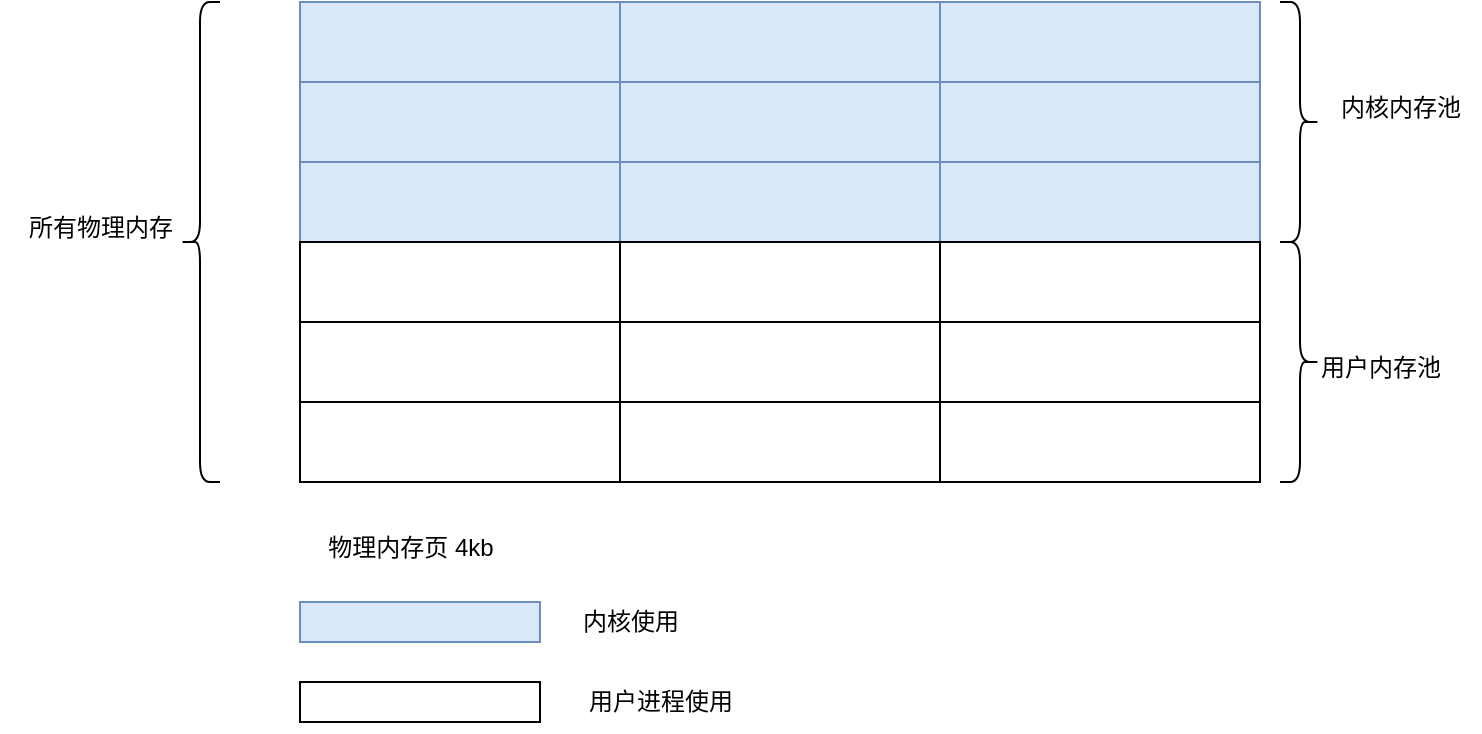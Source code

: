 <mxfile version="21.2.9" type="github">
  <diagram name="第 1 页" id="RgNuyS6xhLo1gx0PP2Xw">
    <mxGraphModel dx="1621" dy="452" grid="1" gridSize="10" guides="1" tooltips="1" connect="1" arrows="1" fold="1" page="1" pageScale="1" pageWidth="827" pageHeight="1169" math="0" shadow="0">
      <root>
        <mxCell id="0" />
        <mxCell id="1" parent="0" />
        <mxCell id="K-w6zlrJZbUvmpbufSM3-1" value="" style="rounded=0;whiteSpace=wrap;html=1;" vertex="1" parent="1">
          <mxGeometry x="120" y="80" width="480" height="240" as="geometry" />
        </mxCell>
        <mxCell id="K-w6zlrJZbUvmpbufSM3-2" value="" style="rounded=0;whiteSpace=wrap;html=1;fillColor=#dae8fc;strokeColor=#6c8ebf;" vertex="1" parent="1">
          <mxGeometry x="120" y="80" width="160" height="40" as="geometry" />
        </mxCell>
        <mxCell id="K-w6zlrJZbUvmpbufSM3-3" value="" style="rounded=0;whiteSpace=wrap;html=1;fillColor=#dae8fc;strokeColor=#6c8ebf;" vertex="1" parent="1">
          <mxGeometry x="280" y="80" width="160" height="40" as="geometry" />
        </mxCell>
        <mxCell id="K-w6zlrJZbUvmpbufSM3-4" value="" style="rounded=0;whiteSpace=wrap;html=1;fillColor=#dae8fc;strokeColor=#6c8ebf;" vertex="1" parent="1">
          <mxGeometry x="440" y="80" width="160" height="40" as="geometry" />
        </mxCell>
        <mxCell id="K-w6zlrJZbUvmpbufSM3-5" value="" style="rounded=0;whiteSpace=wrap;html=1;fillColor=#dae8fc;strokeColor=#6c8ebf;" vertex="1" parent="1">
          <mxGeometry x="120" y="120" width="160" height="40" as="geometry" />
        </mxCell>
        <mxCell id="K-w6zlrJZbUvmpbufSM3-6" value="" style="rounded=0;whiteSpace=wrap;html=1;fillColor=#dae8fc;strokeColor=#6c8ebf;" vertex="1" parent="1">
          <mxGeometry x="280" y="120" width="160" height="40" as="geometry" />
        </mxCell>
        <mxCell id="K-w6zlrJZbUvmpbufSM3-7" value="" style="rounded=0;whiteSpace=wrap;html=1;fillColor=#dae8fc;strokeColor=#6c8ebf;" vertex="1" parent="1">
          <mxGeometry x="440" y="120" width="160" height="40" as="geometry" />
        </mxCell>
        <mxCell id="K-w6zlrJZbUvmpbufSM3-8" value="" style="rounded=0;whiteSpace=wrap;html=1;fillColor=#dae8fc;strokeColor=#6c8ebf;" vertex="1" parent="1">
          <mxGeometry x="120" y="160" width="160" height="40" as="geometry" />
        </mxCell>
        <mxCell id="K-w6zlrJZbUvmpbufSM3-9" value="" style="rounded=0;whiteSpace=wrap;html=1;fillColor=#dae8fc;strokeColor=#6c8ebf;" vertex="1" parent="1">
          <mxGeometry x="280" y="160" width="160" height="40" as="geometry" />
        </mxCell>
        <mxCell id="K-w6zlrJZbUvmpbufSM3-10" value="" style="rounded=0;whiteSpace=wrap;html=1;fillColor=#dae8fc;strokeColor=#6c8ebf;" vertex="1" parent="1">
          <mxGeometry x="440" y="160" width="160" height="40" as="geometry" />
        </mxCell>
        <mxCell id="K-w6zlrJZbUvmpbufSM3-11" value="" style="rounded=0;whiteSpace=wrap;html=1;" vertex="1" parent="1">
          <mxGeometry x="120" y="200" width="160" height="40" as="geometry" />
        </mxCell>
        <mxCell id="K-w6zlrJZbUvmpbufSM3-12" value="" style="rounded=0;whiteSpace=wrap;html=1;" vertex="1" parent="1">
          <mxGeometry x="280" y="200" width="160" height="40" as="geometry" />
        </mxCell>
        <mxCell id="K-w6zlrJZbUvmpbufSM3-13" value="" style="rounded=0;whiteSpace=wrap;html=1;" vertex="1" parent="1">
          <mxGeometry x="440" y="200" width="160" height="40" as="geometry" />
        </mxCell>
        <mxCell id="K-w6zlrJZbUvmpbufSM3-14" value="" style="rounded=0;whiteSpace=wrap;html=1;" vertex="1" parent="1">
          <mxGeometry x="120" y="240" width="160" height="40" as="geometry" />
        </mxCell>
        <mxCell id="K-w6zlrJZbUvmpbufSM3-15" value="" style="rounded=0;whiteSpace=wrap;html=1;" vertex="1" parent="1">
          <mxGeometry x="280" y="240" width="160" height="40" as="geometry" />
        </mxCell>
        <mxCell id="K-w6zlrJZbUvmpbufSM3-16" value="" style="rounded=0;whiteSpace=wrap;html=1;" vertex="1" parent="1">
          <mxGeometry x="440" y="240" width="160" height="40" as="geometry" />
        </mxCell>
        <mxCell id="K-w6zlrJZbUvmpbufSM3-17" value="" style="rounded=0;whiteSpace=wrap;html=1;" vertex="1" parent="1">
          <mxGeometry x="120" y="280" width="160" height="40" as="geometry" />
        </mxCell>
        <mxCell id="K-w6zlrJZbUvmpbufSM3-18" value="" style="rounded=0;whiteSpace=wrap;html=1;" vertex="1" parent="1">
          <mxGeometry x="280" y="280" width="160" height="40" as="geometry" />
        </mxCell>
        <mxCell id="K-w6zlrJZbUvmpbufSM3-19" value="" style="rounded=0;whiteSpace=wrap;html=1;" vertex="1" parent="1">
          <mxGeometry x="440" y="280" width="160" height="40" as="geometry" />
        </mxCell>
        <mxCell id="K-w6zlrJZbUvmpbufSM3-20" value="" style="shape=curlyBracket;whiteSpace=wrap;html=1;rounded=1;labelPosition=left;verticalLabelPosition=middle;align=right;verticalAlign=middle;" vertex="1" parent="1">
          <mxGeometry x="60" y="80" width="20" height="240" as="geometry" />
        </mxCell>
        <mxCell id="K-w6zlrJZbUvmpbufSM3-21" value="所有物理内存" style="text;html=1;align=center;verticalAlign=middle;resizable=0;points=[];autosize=1;strokeColor=none;fillColor=none;" vertex="1" parent="1">
          <mxGeometry x="-30" y="178" width="100" height="30" as="geometry" />
        </mxCell>
        <mxCell id="K-w6zlrJZbUvmpbufSM3-22" value="" style="shape=curlyBracket;whiteSpace=wrap;html=1;rounded=1;flipH=1;labelPosition=right;verticalLabelPosition=middle;align=left;verticalAlign=middle;" vertex="1" parent="1">
          <mxGeometry x="610" y="80" width="20" height="120" as="geometry" />
        </mxCell>
        <mxCell id="K-w6zlrJZbUvmpbufSM3-23" value="内核内存池" style="text;html=1;align=center;verticalAlign=middle;resizable=0;points=[];autosize=1;strokeColor=none;fillColor=none;" vertex="1" parent="1">
          <mxGeometry x="630" y="118" width="80" height="30" as="geometry" />
        </mxCell>
        <mxCell id="K-w6zlrJZbUvmpbufSM3-24" value="" style="shape=curlyBracket;whiteSpace=wrap;html=1;rounded=1;flipH=1;labelPosition=right;verticalLabelPosition=middle;align=left;verticalAlign=middle;" vertex="1" parent="1">
          <mxGeometry x="610" y="200" width="20" height="120" as="geometry" />
        </mxCell>
        <mxCell id="K-w6zlrJZbUvmpbufSM3-25" value="用户内存池" style="text;html=1;align=center;verticalAlign=middle;resizable=0;points=[];autosize=1;strokeColor=none;fillColor=none;" vertex="1" parent="1">
          <mxGeometry x="620" y="248" width="80" height="30" as="geometry" />
        </mxCell>
        <mxCell id="K-w6zlrJZbUvmpbufSM3-26" value="物理内存页 4kb" style="text;html=1;align=center;verticalAlign=middle;resizable=0;points=[];autosize=1;strokeColor=none;fillColor=none;" vertex="1" parent="1">
          <mxGeometry x="120" y="338" width="110" height="30" as="geometry" />
        </mxCell>
        <mxCell id="K-w6zlrJZbUvmpbufSM3-27" value="" style="rounded=0;whiteSpace=wrap;html=1;fillColor=#dae8fc;strokeColor=#6c8ebf;" vertex="1" parent="1">
          <mxGeometry x="120" y="380" width="120" height="20" as="geometry" />
        </mxCell>
        <mxCell id="K-w6zlrJZbUvmpbufSM3-28" value="内核使用" style="text;html=1;align=center;verticalAlign=middle;resizable=0;points=[];autosize=1;strokeColor=none;fillColor=none;" vertex="1" parent="1">
          <mxGeometry x="250" y="375" width="70" height="30" as="geometry" />
        </mxCell>
        <mxCell id="K-w6zlrJZbUvmpbufSM3-29" value="" style="rounded=0;whiteSpace=wrap;html=1;" vertex="1" parent="1">
          <mxGeometry x="120" y="420" width="120" height="20" as="geometry" />
        </mxCell>
        <mxCell id="K-w6zlrJZbUvmpbufSM3-30" value="用户进程使用" style="text;html=1;align=center;verticalAlign=middle;resizable=0;points=[];autosize=1;strokeColor=none;fillColor=none;" vertex="1" parent="1">
          <mxGeometry x="250" y="415" width="100" height="30" as="geometry" />
        </mxCell>
      </root>
    </mxGraphModel>
  </diagram>
</mxfile>
